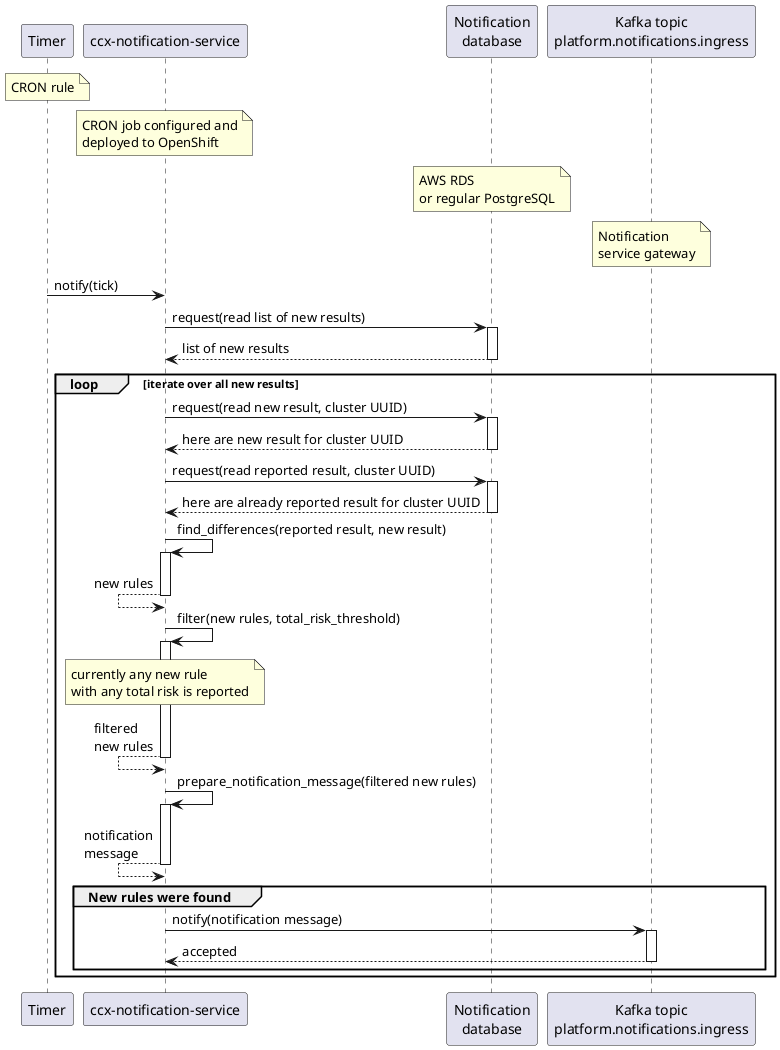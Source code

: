@startuml
participant Timer
participant "ccx-notification-service"
participant "Notification\ndatabase"
participant "Kafka topic\nplatform.notifications.ingress"

note over Timer : CRON rule
note over "ccx-notification-service" : CRON job configured and\ndeployed to OpenShift
note over "Notification\ndatabase" : AWS RDS\nor regular PostgreSQL
note over "Kafka topic\nplatform.notifications.ingress" : Notification\nservice gateway
Timer -> "ccx-notification-service" : notify(tick)
"ccx-notification-service" -> "Notification\ndatabase" : request(read list of new results)
activate "Notification\ndatabase"
"ccx-notification-service" <-- "Notification\ndatabase": list of new results
deactivate "Notification\ndatabase"
loop iterate over all new results
"ccx-notification-service" -> "Notification\ndatabase" : request(read new result, cluster UUID)
activate "Notification\ndatabase"
"ccx-notification-service" <-- "Notification\ndatabase": here are new result for cluster UUID
deactivate "Notification\ndatabase"
"ccx-notification-service" -> "Notification\ndatabase" : request(read reported result, cluster UUID)
activate "Notification\ndatabase"
"ccx-notification-service" <-- "Notification\ndatabase": here are already reported result for cluster UUID
deactivate "Notification\ndatabase"
"ccx-notification-service" -> "ccx-notification-service" : find_differences(reported result, new result)
activate "ccx-notification-service"
"ccx-notification-service" <-- "ccx-notification-service": new rules
deactivate "ccx-notification-service"
"ccx-notification-service" -> "ccx-notification-service" : filter(new rules, total_risk_threshold)
activate "ccx-notification-service"
note over "ccx-notification-service" : currently any new rule\nwith any total risk is reported
"ccx-notification-service" <-- "ccx-notification-service": filtered\nnew rules
deactivate "ccx-notification-service"
"ccx-notification-service" -> "ccx-notification-service" : prepare_notification_message(filtered new rules)
activate "ccx-notification-service"
"ccx-notification-service" <-- "ccx-notification-service": notification\nmessage
deactivate "ccx-notification-service"
group New rules were found
"ccx-notification-service" -> "Kafka topic\nplatform.notifications.ingress" : notify(notification message)
activate "Kafka topic\nplatform.notifications.ingress"
"ccx-notification-service" <-- "Kafka topic\nplatform.notifications.ingress": accepted
deactivate "Kafka topic\nplatform.notifications.ingress"
end
end
@enduml
